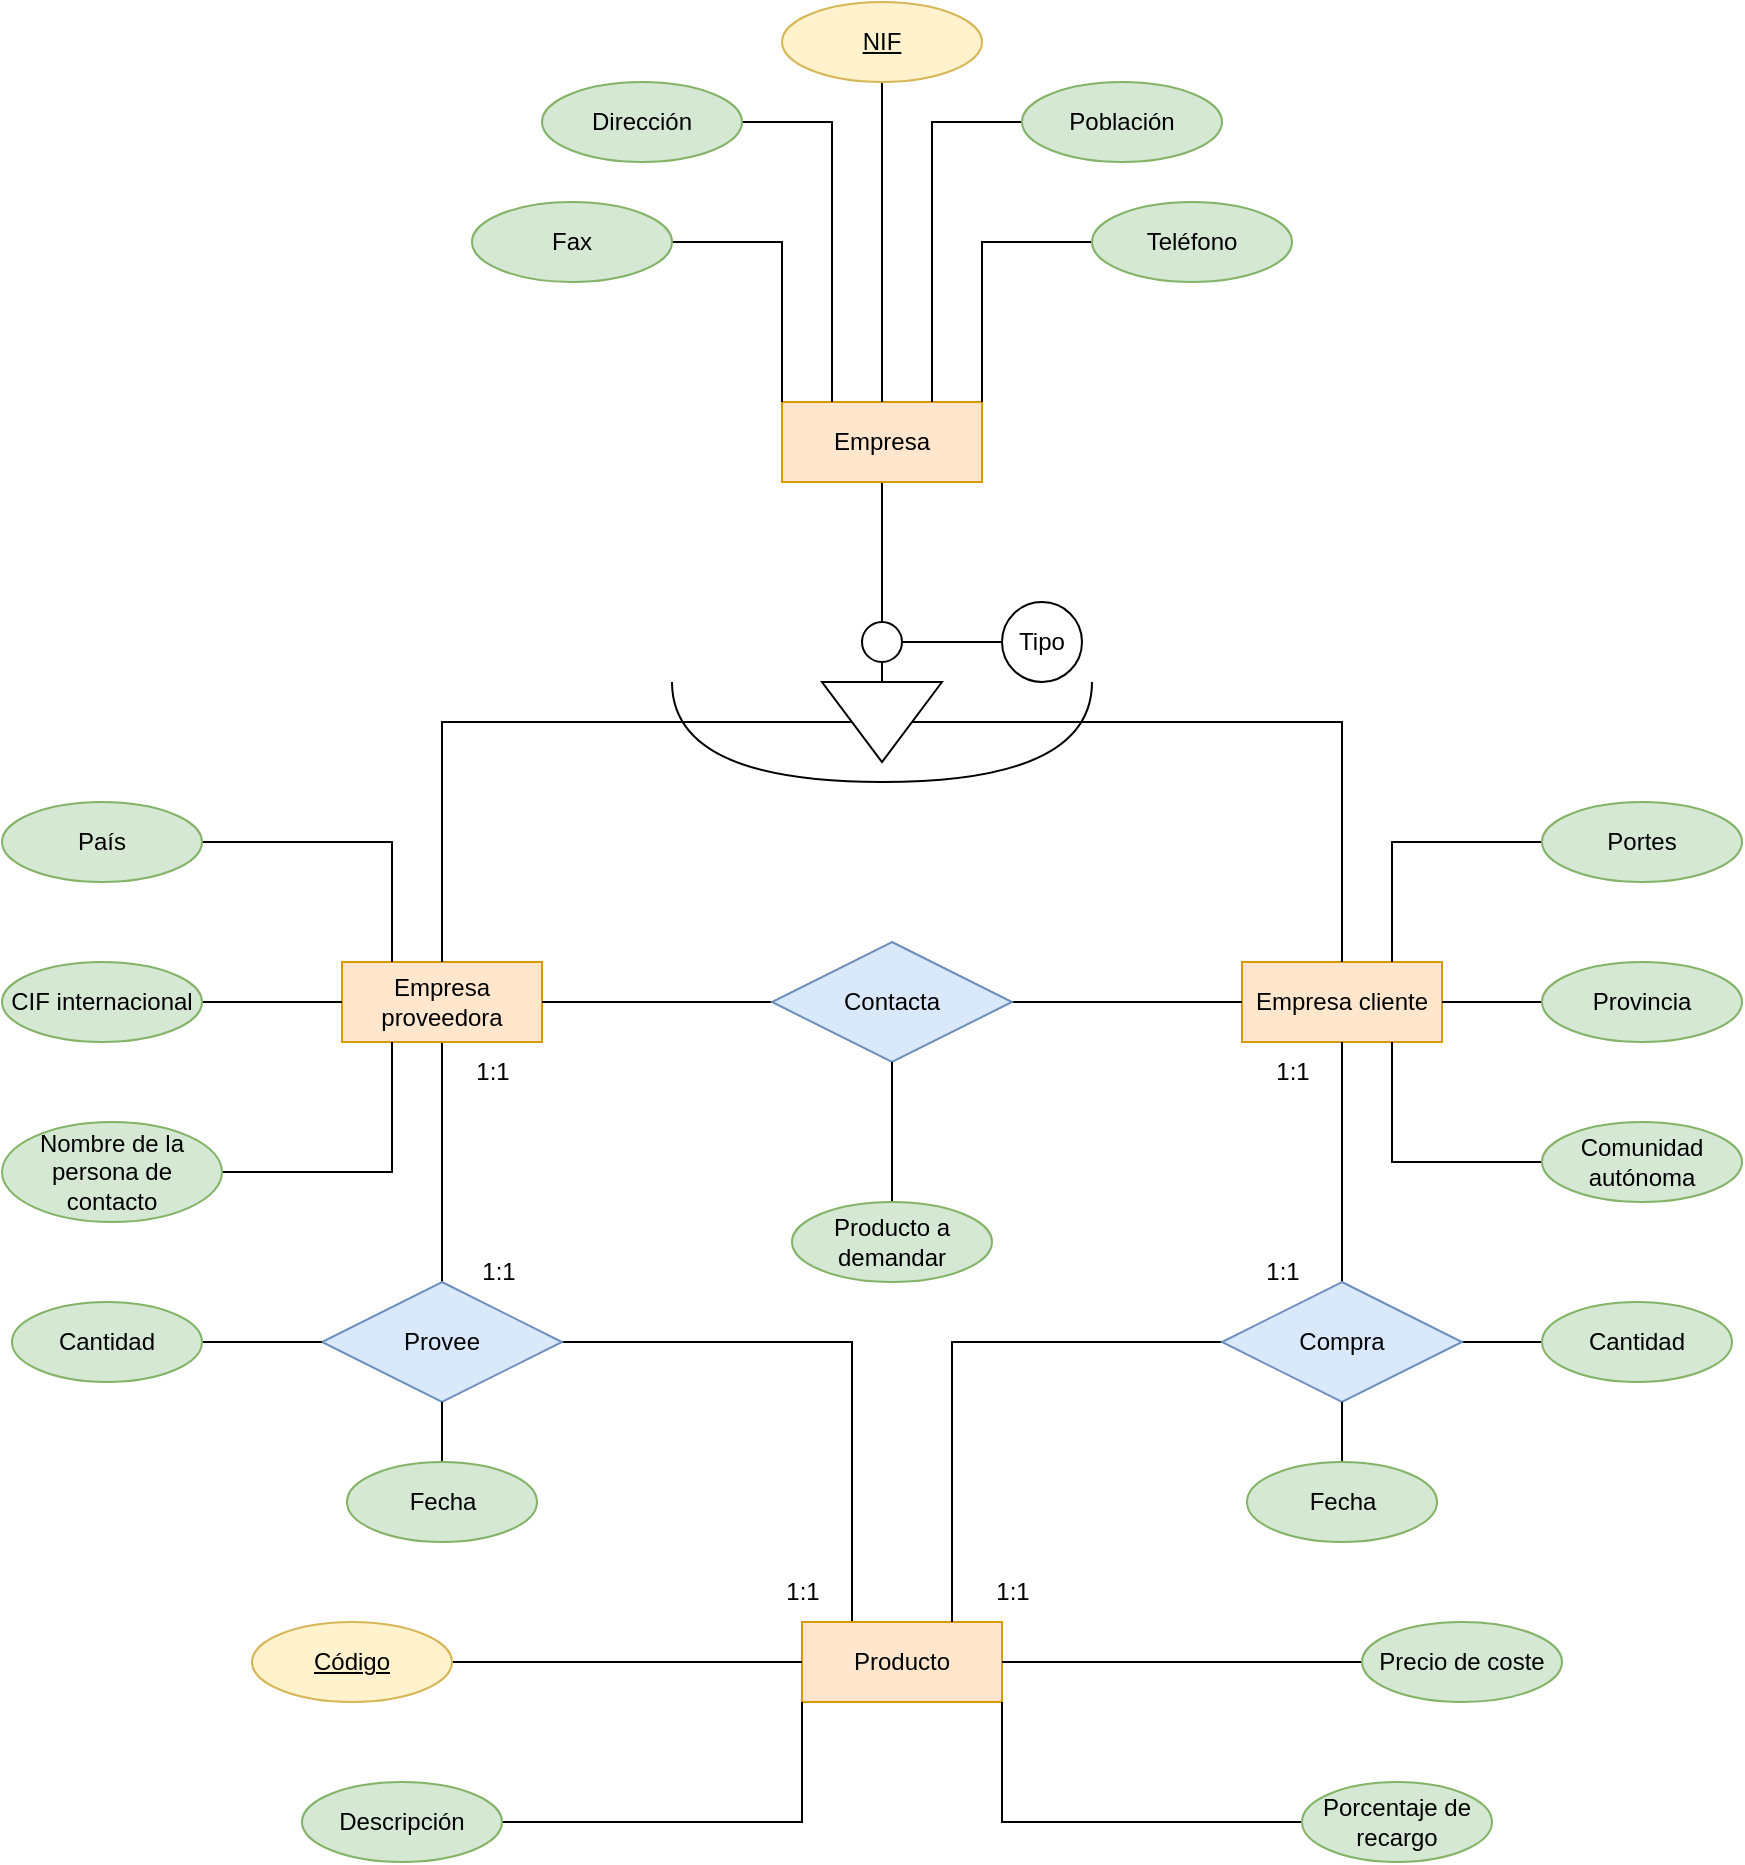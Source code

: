 <mxfile version="22.0.4" type="github">
  <diagram name="Page-1" id="SQlHLi2nuaAuHMBrgde0">
    <mxGraphModel dx="2284" dy="795" grid="1" gridSize="10" guides="1" tooltips="1" connect="1" arrows="1" fold="1" page="1" pageScale="1" pageWidth="850" pageHeight="1100" math="0" shadow="0">
      <root>
        <mxCell id="0" />
        <mxCell id="1" parent="0" />
        <mxCell id="tVb-DyFpI8IVHa5KmUKs-52" style="edgeStyle=orthogonalEdgeStyle;rounded=0;orthogonalLoop=1;jettySize=auto;html=1;endArrow=none;endFill=0;" edge="1" parent="1" source="tVb-DyFpI8IVHa5KmUKs-2" target="tVb-DyFpI8IVHa5KmUKs-7">
          <mxGeometry relative="1" as="geometry" />
        </mxCell>
        <mxCell id="tVb-DyFpI8IVHa5KmUKs-2" value="Empresa proveedora" style="whiteSpace=wrap;html=1;align=center;fillColor=#ffe6cc;strokeColor=#d79b00;" vertex="1" parent="1">
          <mxGeometry x="90" y="720" width="100" height="40" as="geometry" />
        </mxCell>
        <mxCell id="tVb-DyFpI8IVHa5KmUKs-3" value="Empresa cliente" style="whiteSpace=wrap;html=1;align=center;fillColor=#ffe6cc;strokeColor=#d79b00;" vertex="1" parent="1">
          <mxGeometry x="540" y="720" width="100" height="40" as="geometry" />
        </mxCell>
        <mxCell id="tVb-DyFpI8IVHa5KmUKs-54" style="edgeStyle=orthogonalEdgeStyle;rounded=0;orthogonalLoop=1;jettySize=auto;html=1;entryX=0.25;entryY=0;entryDx=0;entryDy=0;endArrow=none;endFill=0;" edge="1" parent="1" source="tVb-DyFpI8IVHa5KmUKs-7" target="tVb-DyFpI8IVHa5KmUKs-53">
          <mxGeometry relative="1" as="geometry" />
        </mxCell>
        <mxCell id="tVb-DyFpI8IVHa5KmUKs-7" value="Provee" style="shape=rhombus;perimeter=rhombusPerimeter;whiteSpace=wrap;html=1;align=center;fillColor=#dae8fc;strokeColor=#6c8ebf;" vertex="1" parent="1">
          <mxGeometry x="80" y="880" width="120" height="60" as="geometry" />
        </mxCell>
        <mxCell id="tVb-DyFpI8IVHa5KmUKs-20" style="edgeStyle=orthogonalEdgeStyle;rounded=0;orthogonalLoop=1;jettySize=auto;html=1;entryX=0;entryY=0.5;entryDx=0;entryDy=0;endArrow=none;endFill=0;" edge="1" parent="1" source="tVb-DyFpI8IVHa5KmUKs-16" target="tVb-DyFpI8IVHa5KmUKs-18">
          <mxGeometry relative="1" as="geometry" />
        </mxCell>
        <mxCell id="tVb-DyFpI8IVHa5KmUKs-16" value="Empresa" style="whiteSpace=wrap;html=1;align=center;fillColor=#ffe6cc;strokeColor=#d79b00;" vertex="1" parent="1">
          <mxGeometry x="310" y="440" width="100" height="40" as="geometry" />
        </mxCell>
        <mxCell id="tVb-DyFpI8IVHa5KmUKs-17" value="" style="ellipse;whiteSpace=wrap;html=1;aspect=fixed;" vertex="1" parent="1">
          <mxGeometry x="350" y="550" width="20" height="20" as="geometry" />
        </mxCell>
        <mxCell id="tVb-DyFpI8IVHa5KmUKs-23" style="edgeStyle=orthogonalEdgeStyle;rounded=0;orthogonalLoop=1;jettySize=auto;html=1;exitX=0.5;exitY=1;exitDx=0;exitDy=0;endArrow=none;endFill=0;" edge="1" parent="1" source="tVb-DyFpI8IVHa5KmUKs-18" target="tVb-DyFpI8IVHa5KmUKs-2">
          <mxGeometry relative="1" as="geometry" />
        </mxCell>
        <mxCell id="tVb-DyFpI8IVHa5KmUKs-24" style="edgeStyle=orthogonalEdgeStyle;rounded=0;orthogonalLoop=1;jettySize=auto;html=1;exitX=0.5;exitY=0;exitDx=0;exitDy=0;entryX=0.5;entryY=0;entryDx=0;entryDy=0;endArrow=none;endFill=0;" edge="1" parent="1" source="tVb-DyFpI8IVHa5KmUKs-18" target="tVb-DyFpI8IVHa5KmUKs-3">
          <mxGeometry relative="1" as="geometry" />
        </mxCell>
        <mxCell id="tVb-DyFpI8IVHa5KmUKs-18" value="" style="triangle;whiteSpace=wrap;html=1;direction=south;rotation=0;" vertex="1" parent="1">
          <mxGeometry x="330" y="580" width="60" height="40" as="geometry" />
        </mxCell>
        <mxCell id="tVb-DyFpI8IVHa5KmUKs-25" value="" style="shape=requiredInterface;html=1;verticalLabelPosition=bottom;sketch=0;direction=south;" vertex="1" parent="1">
          <mxGeometry x="255" y="580" width="210" height="50" as="geometry" />
        </mxCell>
        <mxCell id="tVb-DyFpI8IVHa5KmUKs-28" style="edgeStyle=orthogonalEdgeStyle;rounded=0;orthogonalLoop=1;jettySize=auto;html=1;entryX=0.5;entryY=0;entryDx=0;entryDy=0;endArrow=none;endFill=0;" edge="1" parent="1" source="tVb-DyFpI8IVHa5KmUKs-26" target="tVb-DyFpI8IVHa5KmUKs-16">
          <mxGeometry relative="1" as="geometry" />
        </mxCell>
        <mxCell id="tVb-DyFpI8IVHa5KmUKs-26" value="NIF" style="whiteSpace=wrap;html=1;align=center;shape=ellipse;perimeter=ellipsePerimeter;fontStyle=4;fillColor=#fff2cc;strokeColor=#d6b656;" vertex="1" parent="1">
          <mxGeometry x="310" y="240" width="100" height="40" as="geometry" />
        </mxCell>
        <mxCell id="tVb-DyFpI8IVHa5KmUKs-29" style="edgeStyle=orthogonalEdgeStyle;rounded=0;orthogonalLoop=1;jettySize=auto;html=1;entryX=0.25;entryY=0;entryDx=0;entryDy=0;endArrow=none;endFill=0;" edge="1" parent="1" source="tVb-DyFpI8IVHa5KmUKs-27" target="tVb-DyFpI8IVHa5KmUKs-16">
          <mxGeometry relative="1" as="geometry" />
        </mxCell>
        <mxCell id="tVb-DyFpI8IVHa5KmUKs-27" value="Dirección" style="ellipse;whiteSpace=wrap;html=1;align=center;fillColor=#d5e8d4;strokeColor=#82b366;" vertex="1" parent="1">
          <mxGeometry x="190" y="280" width="100" height="40" as="geometry" />
        </mxCell>
        <mxCell id="tVb-DyFpI8IVHa5KmUKs-33" style="edgeStyle=orthogonalEdgeStyle;rounded=0;orthogonalLoop=1;jettySize=auto;html=1;entryX=0.75;entryY=0;entryDx=0;entryDy=0;endArrow=none;endFill=0;" edge="1" parent="1" source="tVb-DyFpI8IVHa5KmUKs-31" target="tVb-DyFpI8IVHa5KmUKs-16">
          <mxGeometry relative="1" as="geometry" />
        </mxCell>
        <mxCell id="tVb-DyFpI8IVHa5KmUKs-31" value="Población" style="ellipse;whiteSpace=wrap;html=1;align=center;fillColor=#d5e8d4;strokeColor=#82b366;" vertex="1" parent="1">
          <mxGeometry x="430" y="280" width="100" height="40" as="geometry" />
        </mxCell>
        <mxCell id="tVb-DyFpI8IVHa5KmUKs-37" style="edgeStyle=orthogonalEdgeStyle;rounded=0;orthogonalLoop=1;jettySize=auto;html=1;entryX=1;entryY=0;entryDx=0;entryDy=0;endArrow=none;endFill=0;" edge="1" parent="1" source="tVb-DyFpI8IVHa5KmUKs-34" target="tVb-DyFpI8IVHa5KmUKs-16">
          <mxGeometry relative="1" as="geometry" />
        </mxCell>
        <mxCell id="tVb-DyFpI8IVHa5KmUKs-34" value="Teléfono" style="ellipse;whiteSpace=wrap;html=1;align=center;fillColor=#d5e8d4;strokeColor=#82b366;" vertex="1" parent="1">
          <mxGeometry x="465" y="340" width="100" height="40" as="geometry" />
        </mxCell>
        <mxCell id="tVb-DyFpI8IVHa5KmUKs-36" style="edgeStyle=orthogonalEdgeStyle;rounded=0;orthogonalLoop=1;jettySize=auto;html=1;entryX=0;entryY=0;entryDx=0;entryDy=0;endArrow=none;endFill=0;" edge="1" parent="1" source="tVb-DyFpI8IVHa5KmUKs-35" target="tVb-DyFpI8IVHa5KmUKs-16">
          <mxGeometry relative="1" as="geometry" />
        </mxCell>
        <mxCell id="tVb-DyFpI8IVHa5KmUKs-35" value="Fax" style="ellipse;whiteSpace=wrap;html=1;align=center;fillColor=#d5e8d4;strokeColor=#82b366;" vertex="1" parent="1">
          <mxGeometry x="155" y="340" width="100" height="40" as="geometry" />
        </mxCell>
        <mxCell id="tVb-DyFpI8IVHa5KmUKs-39" style="edgeStyle=orthogonalEdgeStyle;rounded=0;orthogonalLoop=1;jettySize=auto;html=1;entryX=1;entryY=0.5;entryDx=0;entryDy=0;endArrow=none;endFill=0;" edge="1" parent="1" source="tVb-DyFpI8IVHa5KmUKs-38" target="tVb-DyFpI8IVHa5KmUKs-3">
          <mxGeometry relative="1" as="geometry" />
        </mxCell>
        <mxCell id="tVb-DyFpI8IVHa5KmUKs-38" value="Provincia" style="ellipse;whiteSpace=wrap;html=1;align=center;fillColor=#d5e8d4;strokeColor=#82b366;" vertex="1" parent="1">
          <mxGeometry x="690" y="720" width="100" height="40" as="geometry" />
        </mxCell>
        <mxCell id="tVb-DyFpI8IVHa5KmUKs-41" style="edgeStyle=orthogonalEdgeStyle;rounded=0;orthogonalLoop=1;jettySize=auto;html=1;entryX=0.75;entryY=1;entryDx=0;entryDy=0;endArrow=none;endFill=0;" edge="1" parent="1" source="tVb-DyFpI8IVHa5KmUKs-40" target="tVb-DyFpI8IVHa5KmUKs-3">
          <mxGeometry relative="1" as="geometry" />
        </mxCell>
        <mxCell id="tVb-DyFpI8IVHa5KmUKs-40" value="&lt;div&gt;Comunidad autónoma&lt;/div&gt;" style="ellipse;whiteSpace=wrap;html=1;align=center;fillColor=#d5e8d4;strokeColor=#82b366;" vertex="1" parent="1">
          <mxGeometry x="690" y="800" width="100" height="40" as="geometry" />
        </mxCell>
        <mxCell id="tVb-DyFpI8IVHa5KmUKs-45" style="edgeStyle=orthogonalEdgeStyle;rounded=0;orthogonalLoop=1;jettySize=auto;html=1;entryX=0.75;entryY=0;entryDx=0;entryDy=0;endArrow=none;endFill=0;" edge="1" parent="1" source="tVb-DyFpI8IVHa5KmUKs-44" target="tVb-DyFpI8IVHa5KmUKs-3">
          <mxGeometry relative="1" as="geometry" />
        </mxCell>
        <mxCell id="tVb-DyFpI8IVHa5KmUKs-44" value="Portes" style="ellipse;whiteSpace=wrap;html=1;align=center;fillColor=#d5e8d4;strokeColor=#82b366;" vertex="1" parent="1">
          <mxGeometry x="690" y="640" width="100" height="40" as="geometry" />
        </mxCell>
        <mxCell id="tVb-DyFpI8IVHa5KmUKs-47" style="edgeStyle=orthogonalEdgeStyle;rounded=0;orthogonalLoop=1;jettySize=auto;html=1;entryX=0.25;entryY=0;entryDx=0;entryDy=0;endArrow=none;endFill=0;" edge="1" parent="1" source="tVb-DyFpI8IVHa5KmUKs-46" target="tVb-DyFpI8IVHa5KmUKs-2">
          <mxGeometry relative="1" as="geometry" />
        </mxCell>
        <mxCell id="tVb-DyFpI8IVHa5KmUKs-46" value="País" style="ellipse;whiteSpace=wrap;html=1;align=center;fillColor=#d5e8d4;strokeColor=#82b366;" vertex="1" parent="1">
          <mxGeometry x="-80" y="640" width="100" height="40" as="geometry" />
        </mxCell>
        <mxCell id="tVb-DyFpI8IVHa5KmUKs-49" style="edgeStyle=orthogonalEdgeStyle;rounded=0;orthogonalLoop=1;jettySize=auto;html=1;endArrow=none;endFill=0;" edge="1" parent="1" source="tVb-DyFpI8IVHa5KmUKs-48" target="tVb-DyFpI8IVHa5KmUKs-2">
          <mxGeometry relative="1" as="geometry" />
        </mxCell>
        <mxCell id="tVb-DyFpI8IVHa5KmUKs-48" value="CIF internacional" style="ellipse;whiteSpace=wrap;html=1;align=center;fillColor=#d5e8d4;strokeColor=#82b366;" vertex="1" parent="1">
          <mxGeometry x="-80" y="720" width="100" height="40" as="geometry" />
        </mxCell>
        <mxCell id="tVb-DyFpI8IVHa5KmUKs-51" style="edgeStyle=orthogonalEdgeStyle;rounded=0;orthogonalLoop=1;jettySize=auto;html=1;entryX=0.25;entryY=1;entryDx=0;entryDy=0;endArrow=none;endFill=0;" edge="1" parent="1" source="tVb-DyFpI8IVHa5KmUKs-50" target="tVb-DyFpI8IVHa5KmUKs-2">
          <mxGeometry relative="1" as="geometry" />
        </mxCell>
        <mxCell id="tVb-DyFpI8IVHa5KmUKs-50" value="Nombre de la persona de contacto" style="ellipse;whiteSpace=wrap;html=1;align=center;fillColor=#d5e8d4;strokeColor=#82b366;" vertex="1" parent="1">
          <mxGeometry x="-80" y="800" width="110" height="50" as="geometry" />
        </mxCell>
        <mxCell id="tVb-DyFpI8IVHa5KmUKs-53" value="Producto" style="whiteSpace=wrap;html=1;align=center;fillColor=#ffe6cc;strokeColor=#d79b00;" vertex="1" parent="1">
          <mxGeometry x="320" y="1050" width="100" height="40" as="geometry" />
        </mxCell>
        <mxCell id="tVb-DyFpI8IVHa5KmUKs-56" style="edgeStyle=orthogonalEdgeStyle;rounded=0;orthogonalLoop=1;jettySize=auto;html=1;entryX=0;entryY=0.5;entryDx=0;entryDy=0;endArrow=none;endFill=0;" edge="1" parent="1" source="tVb-DyFpI8IVHa5KmUKs-55" target="tVb-DyFpI8IVHa5KmUKs-53">
          <mxGeometry relative="1" as="geometry" />
        </mxCell>
        <mxCell id="tVb-DyFpI8IVHa5KmUKs-55" value="Código" style="whiteSpace=wrap;html=1;align=center;fillColor=#fff2cc;strokeColor=#d6b656;shape=ellipse;perimeter=ellipsePerimeter;fontStyle=4;" vertex="1" parent="1">
          <mxGeometry x="45" y="1050" width="100" height="40" as="geometry" />
        </mxCell>
        <mxCell id="tVb-DyFpI8IVHa5KmUKs-58" style="edgeStyle=orthogonalEdgeStyle;rounded=0;orthogonalLoop=1;jettySize=auto;html=1;entryX=0;entryY=1;entryDx=0;entryDy=0;endArrow=none;endFill=0;" edge="1" parent="1" source="tVb-DyFpI8IVHa5KmUKs-57" target="tVb-DyFpI8IVHa5KmUKs-53">
          <mxGeometry relative="1" as="geometry" />
        </mxCell>
        <mxCell id="tVb-DyFpI8IVHa5KmUKs-57" value="Descripción" style="ellipse;whiteSpace=wrap;html=1;align=center;fillColor=#d5e8d4;strokeColor=#82b366;" vertex="1" parent="1">
          <mxGeometry x="70" y="1130" width="100" height="40" as="geometry" />
        </mxCell>
        <mxCell id="tVb-DyFpI8IVHa5KmUKs-60" style="edgeStyle=orthogonalEdgeStyle;rounded=0;orthogonalLoop=1;jettySize=auto;html=1;entryX=1;entryY=0.5;entryDx=0;entryDy=0;endArrow=none;endFill=0;" edge="1" parent="1" source="tVb-DyFpI8IVHa5KmUKs-59" target="tVb-DyFpI8IVHa5KmUKs-53">
          <mxGeometry relative="1" as="geometry">
            <mxPoint x="530" y="1070" as="targetPoint" />
          </mxGeometry>
        </mxCell>
        <mxCell id="tVb-DyFpI8IVHa5KmUKs-59" value="Precio de coste" style="ellipse;whiteSpace=wrap;html=1;align=center;fillColor=#d5e8d4;strokeColor=#82b366;" vertex="1" parent="1">
          <mxGeometry x="600" y="1050" width="100" height="40" as="geometry" />
        </mxCell>
        <mxCell id="tVb-DyFpI8IVHa5KmUKs-61" value="1:1" style="text;html=1;align=center;verticalAlign=middle;resizable=0;points=[];autosize=1;strokeColor=none;fillColor=none;" vertex="1" parent="1">
          <mxGeometry x="300" y="1020" width="40" height="30" as="geometry" />
        </mxCell>
        <mxCell id="tVb-DyFpI8IVHa5KmUKs-62" value="1:1" style="text;html=1;align=center;verticalAlign=middle;resizable=0;points=[];autosize=1;strokeColor=none;fillColor=none;" vertex="1" parent="1">
          <mxGeometry x="145" y="760" width="40" height="30" as="geometry" />
        </mxCell>
        <mxCell id="tVb-DyFpI8IVHa5KmUKs-63" value="1:1" style="text;html=1;align=center;verticalAlign=middle;resizable=0;points=[];autosize=1;strokeColor=none;fillColor=none;" vertex="1" parent="1">
          <mxGeometry x="147.5" y="860" width="40" height="30" as="geometry" />
        </mxCell>
        <mxCell id="tVb-DyFpI8IVHa5KmUKs-65" style="edgeStyle=orthogonalEdgeStyle;rounded=0;orthogonalLoop=1;jettySize=auto;html=1;entryX=0.5;entryY=1;entryDx=0;entryDy=0;endArrow=none;endFill=0;" edge="1" parent="1" source="tVb-DyFpI8IVHa5KmUKs-64" target="tVb-DyFpI8IVHa5KmUKs-3">
          <mxGeometry relative="1" as="geometry" />
        </mxCell>
        <mxCell id="tVb-DyFpI8IVHa5KmUKs-66" style="edgeStyle=orthogonalEdgeStyle;rounded=0;orthogonalLoop=1;jettySize=auto;html=1;entryX=0.75;entryY=0;entryDx=0;entryDy=0;endArrow=none;endFill=0;exitX=0;exitY=0.5;exitDx=0;exitDy=0;" edge="1" parent="1" source="tVb-DyFpI8IVHa5KmUKs-64" target="tVb-DyFpI8IVHa5KmUKs-53">
          <mxGeometry relative="1" as="geometry" />
        </mxCell>
        <mxCell id="tVb-DyFpI8IVHa5KmUKs-77" style="edgeStyle=orthogonalEdgeStyle;rounded=0;orthogonalLoop=1;jettySize=auto;html=1;entryX=0;entryY=0.5;entryDx=0;entryDy=0;endArrow=none;endFill=0;" edge="1" parent="1" source="tVb-DyFpI8IVHa5KmUKs-64" target="tVb-DyFpI8IVHa5KmUKs-76">
          <mxGeometry relative="1" as="geometry" />
        </mxCell>
        <mxCell id="tVb-DyFpI8IVHa5KmUKs-64" value="Compra" style="shape=rhombus;perimeter=rhombusPerimeter;whiteSpace=wrap;html=1;align=center;fillColor=#dae8fc;strokeColor=#6c8ebf;" vertex="1" parent="1">
          <mxGeometry x="530" y="880" width="120" height="60" as="geometry" />
        </mxCell>
        <mxCell id="tVb-DyFpI8IVHa5KmUKs-69" style="edgeStyle=orthogonalEdgeStyle;rounded=0;orthogonalLoop=1;jettySize=auto;html=1;endArrow=none;endFill=0;" edge="1" parent="1" source="tVb-DyFpI8IVHa5KmUKs-68" target="tVb-DyFpI8IVHa5KmUKs-7">
          <mxGeometry relative="1" as="geometry" />
        </mxCell>
        <mxCell id="tVb-DyFpI8IVHa5KmUKs-68" value="Fecha" style="ellipse;whiteSpace=wrap;html=1;align=center;fillColor=#d5e8d4;strokeColor=#82b366;" vertex="1" parent="1">
          <mxGeometry x="92.5" y="970" width="95" height="40" as="geometry" />
        </mxCell>
        <mxCell id="tVb-DyFpI8IVHa5KmUKs-71" style="edgeStyle=orthogonalEdgeStyle;rounded=0;orthogonalLoop=1;jettySize=auto;html=1;endArrow=none;endFill=0;" edge="1" parent="1" source="tVb-DyFpI8IVHa5KmUKs-72">
          <mxGeometry relative="1" as="geometry">
            <mxPoint x="590" y="940" as="targetPoint" />
          </mxGeometry>
        </mxCell>
        <mxCell id="tVb-DyFpI8IVHa5KmUKs-72" value="Fecha" style="ellipse;whiteSpace=wrap;html=1;align=center;fillColor=#d5e8d4;strokeColor=#82b366;" vertex="1" parent="1">
          <mxGeometry x="542.5" y="970" width="95" height="40" as="geometry" />
        </mxCell>
        <mxCell id="tVb-DyFpI8IVHa5KmUKs-74" style="edgeStyle=orthogonalEdgeStyle;rounded=0;orthogonalLoop=1;jettySize=auto;html=1;entryX=0;entryY=0.5;entryDx=0;entryDy=0;endArrow=none;endFill=0;" edge="1" parent="1" source="tVb-DyFpI8IVHa5KmUKs-73" target="tVb-DyFpI8IVHa5KmUKs-7">
          <mxGeometry relative="1" as="geometry" />
        </mxCell>
        <mxCell id="tVb-DyFpI8IVHa5KmUKs-73" value="Cantidad" style="ellipse;whiteSpace=wrap;html=1;align=center;fillColor=#d5e8d4;strokeColor=#82b366;" vertex="1" parent="1">
          <mxGeometry x="-75" y="890" width="95" height="40" as="geometry" />
        </mxCell>
        <mxCell id="tVb-DyFpI8IVHa5KmUKs-76" value="Cantidad" style="ellipse;whiteSpace=wrap;html=1;align=center;fillColor=#d5e8d4;strokeColor=#82b366;" vertex="1" parent="1">
          <mxGeometry x="690" y="890" width="95" height="40" as="geometry" />
        </mxCell>
        <mxCell id="tVb-DyFpI8IVHa5KmUKs-79" style="edgeStyle=orthogonalEdgeStyle;rounded=0;orthogonalLoop=1;jettySize=auto;html=1;exitX=0;exitY=0.5;exitDx=0;exitDy=0;entryX=1;entryY=1;entryDx=0;entryDy=0;endArrow=none;endFill=0;" edge="1" parent="1" source="tVb-DyFpI8IVHa5KmUKs-78" target="tVb-DyFpI8IVHa5KmUKs-53">
          <mxGeometry relative="1" as="geometry">
            <mxPoint x="530" y="1090" as="targetPoint" />
          </mxGeometry>
        </mxCell>
        <mxCell id="tVb-DyFpI8IVHa5KmUKs-78" value="Porcentaje de recargo" style="ellipse;whiteSpace=wrap;html=1;align=center;fillColor=#d5e8d4;strokeColor=#82b366;" vertex="1" parent="1">
          <mxGeometry x="570" y="1130" width="95" height="40" as="geometry" />
        </mxCell>
        <mxCell id="tVb-DyFpI8IVHa5KmUKs-81" style="edgeStyle=orthogonalEdgeStyle;rounded=0;orthogonalLoop=1;jettySize=auto;html=1;entryX=1;entryY=0.5;entryDx=0;entryDy=0;endArrow=none;endFill=0;" edge="1" parent="1" source="tVb-DyFpI8IVHa5KmUKs-80" target="tVb-DyFpI8IVHa5KmUKs-17">
          <mxGeometry relative="1" as="geometry" />
        </mxCell>
        <mxCell id="tVb-DyFpI8IVHa5KmUKs-80" value="Tipo" style="ellipse;whiteSpace=wrap;html=1;aspect=fixed;" vertex="1" parent="1">
          <mxGeometry x="420" y="540" width="40" height="40" as="geometry" />
        </mxCell>
        <mxCell id="tVb-DyFpI8IVHa5KmUKs-82" value="1:1" style="text;html=1;align=center;verticalAlign=middle;resizable=0;points=[];autosize=1;strokeColor=none;fillColor=none;" vertex="1" parent="1">
          <mxGeometry x="405" y="1020" width="40" height="30" as="geometry" />
        </mxCell>
        <mxCell id="tVb-DyFpI8IVHa5KmUKs-83" value="1:1" style="text;html=1;align=center;verticalAlign=middle;resizable=0;points=[];autosize=1;strokeColor=none;fillColor=none;" vertex="1" parent="1">
          <mxGeometry x="545" y="760" width="40" height="30" as="geometry" />
        </mxCell>
        <mxCell id="tVb-DyFpI8IVHa5KmUKs-84" value="1:1" style="text;html=1;align=center;verticalAlign=middle;resizable=0;points=[];autosize=1;strokeColor=none;fillColor=none;" vertex="1" parent="1">
          <mxGeometry x="540" y="860" width="40" height="30" as="geometry" />
        </mxCell>
        <mxCell id="tVb-DyFpI8IVHa5KmUKs-86" style="edgeStyle=orthogonalEdgeStyle;rounded=0;orthogonalLoop=1;jettySize=auto;html=1;entryX=1;entryY=0.5;entryDx=0;entryDy=0;endArrow=none;endFill=0;" edge="1" parent="1" source="tVb-DyFpI8IVHa5KmUKs-85" target="tVb-DyFpI8IVHa5KmUKs-2">
          <mxGeometry relative="1" as="geometry" />
        </mxCell>
        <mxCell id="tVb-DyFpI8IVHa5KmUKs-87" style="edgeStyle=orthogonalEdgeStyle;rounded=0;orthogonalLoop=1;jettySize=auto;html=1;entryX=0;entryY=0.5;entryDx=0;entryDy=0;endArrow=none;endFill=0;" edge="1" parent="1" source="tVb-DyFpI8IVHa5KmUKs-85" target="tVb-DyFpI8IVHa5KmUKs-3">
          <mxGeometry relative="1" as="geometry" />
        </mxCell>
        <mxCell id="tVb-DyFpI8IVHa5KmUKs-85" value="Contacta" style="shape=rhombus;perimeter=rhombusPerimeter;whiteSpace=wrap;html=1;align=center;fillColor=#dae8fc;strokeColor=#6c8ebf;" vertex="1" parent="1">
          <mxGeometry x="305" y="710" width="120" height="60" as="geometry" />
        </mxCell>
        <mxCell id="tVb-DyFpI8IVHa5KmUKs-89" style="edgeStyle=orthogonalEdgeStyle;rounded=0;orthogonalLoop=1;jettySize=auto;html=1;entryX=0.5;entryY=1;entryDx=0;entryDy=0;endArrow=none;endFill=0;" edge="1" parent="1" source="tVb-DyFpI8IVHa5KmUKs-88" target="tVb-DyFpI8IVHa5KmUKs-85">
          <mxGeometry relative="1" as="geometry" />
        </mxCell>
        <mxCell id="tVb-DyFpI8IVHa5KmUKs-88" value="Producto a demandar" style="ellipse;whiteSpace=wrap;html=1;align=center;fillColor=#d5e8d4;strokeColor=#82b366;" vertex="1" parent="1">
          <mxGeometry x="315" y="840" width="100" height="40" as="geometry" />
        </mxCell>
      </root>
    </mxGraphModel>
  </diagram>
</mxfile>

